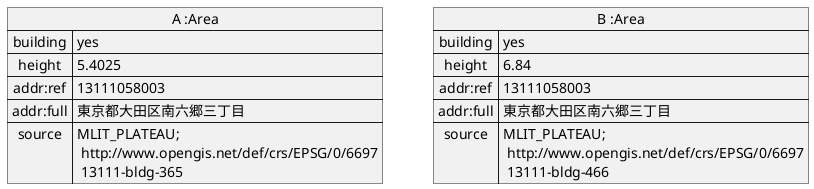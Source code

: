 @startuml

map "A :Area" as partA {
 building => yes
 height => 5.4025
 addr:ref => 13111058003
 addr:full => 東京都大田区南六郷三丁目
 source => MLIT_PLATEAU;\n http://www.opengis.net/def/crs/EPSG/0/6697\n 13111-bldg-365
}

map "B :Area" as partB {
 building => yes
 height => 6.84
 addr:ref => 13111058003
 addr:full => 東京都大田区南六郷三丁目
 source => MLIT_PLATEAU;\n http://www.opengis.net/def/crs/EPSG/0/6697\n 13111-bldg-466
}

@enduml